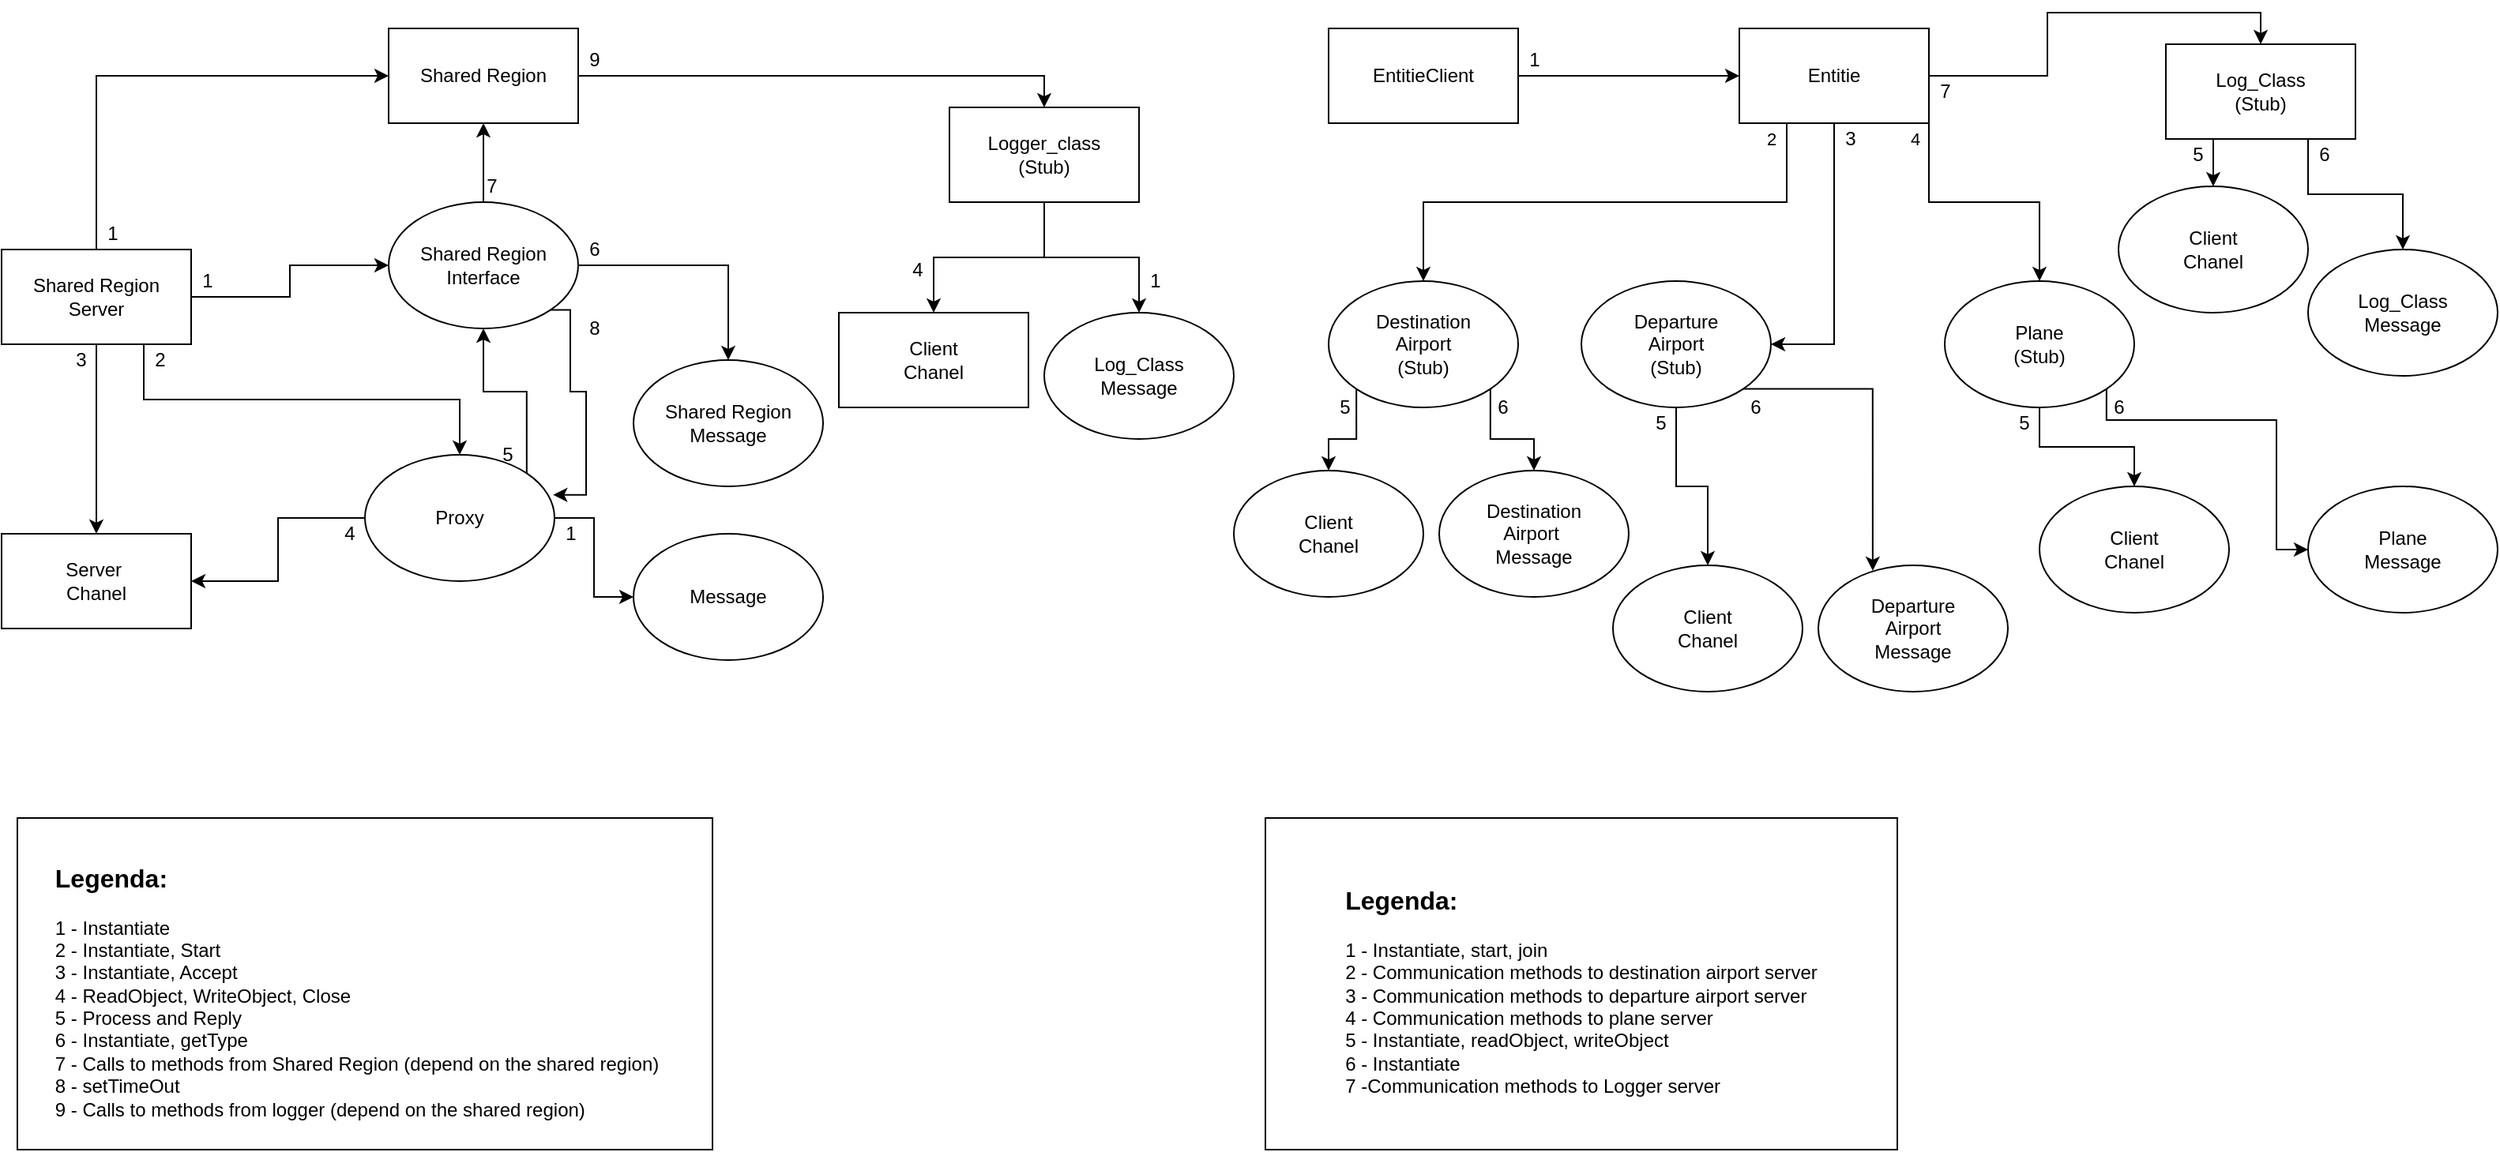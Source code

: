 <mxfile version="14.7.0"><diagram id="TacHLQmpscvLAtwPtsnR" name="Page-1"><mxGraphModel dx="1422" dy="831" grid="1" gridSize="10" guides="1" tooltips="1" connect="1" arrows="1" fold="1" page="1" pageScale="1" pageWidth="1654" pageHeight="1169" math="0" shadow="0"><root><mxCell id="0"/><mxCell id="1" parent="0"/><mxCell id="Zynfb7a1rYclfVSBHS5z-6" style="edgeStyle=orthogonalEdgeStyle;rounded=0;orthogonalLoop=1;jettySize=auto;html=1;exitX=1;exitY=0.5;exitDx=0;exitDy=0;entryX=0;entryY=0.5;entryDx=0;entryDy=0;" parent="1" source="Zynfb7a1rYclfVSBHS5z-1" target="Zynfb7a1rYclfVSBHS5z-4" edge="1"><mxGeometry relative="1" as="geometry"/></mxCell><mxCell id="Zynfb7a1rYclfVSBHS5z-11" style="edgeStyle=orthogonalEdgeStyle;rounded=0;orthogonalLoop=1;jettySize=auto;html=1;exitX=0.5;exitY=1;exitDx=0;exitDy=0;entryX=0.5;entryY=0;entryDx=0;entryDy=0;" parent="1" source="Zynfb7a1rYclfVSBHS5z-1" target="Zynfb7a1rYclfVSBHS5z-3" edge="1"><mxGeometry relative="1" as="geometry"/></mxCell><mxCell id="Zynfb7a1rYclfVSBHS5z-15" style="edgeStyle=orthogonalEdgeStyle;rounded=0;orthogonalLoop=1;jettySize=auto;html=1;exitX=0.5;exitY=0;exitDx=0;exitDy=0;entryX=0;entryY=0.5;entryDx=0;entryDy=0;" parent="1" source="Zynfb7a1rYclfVSBHS5z-1" target="Zynfb7a1rYclfVSBHS5z-10" edge="1"><mxGeometry relative="1" as="geometry"/></mxCell><mxCell id="Zynfb7a1rYclfVSBHS5z-16" style="edgeStyle=orthogonalEdgeStyle;rounded=0;orthogonalLoop=1;jettySize=auto;html=1;exitX=0.75;exitY=1;exitDx=0;exitDy=0;entryX=0.5;entryY=0;entryDx=0;entryDy=0;" parent="1" source="Zynfb7a1rYclfVSBHS5z-1" target="Zynfb7a1rYclfVSBHS5z-9" edge="1"><mxGeometry relative="1" as="geometry"/></mxCell><mxCell id="Zynfb7a1rYclfVSBHS5z-1" value="Shared Region&lt;br&gt;Server" style="rounded=0;whiteSpace=wrap;html=1;" parent="1" vertex="1"><mxGeometry x="60" y="170" width="120" height="60" as="geometry"/></mxCell><mxCell id="Zynfb7a1rYclfVSBHS5z-20" style="edgeStyle=orthogonalEdgeStyle;rounded=0;orthogonalLoop=1;jettySize=auto;html=1;exitX=0.5;exitY=1;exitDx=0;exitDy=0;entryX=0.5;entryY=0;entryDx=0;entryDy=0;" parent="1" source="Zynfb7a1rYclfVSBHS5z-2" target="Zynfb7a1rYclfVSBHS5z-8" edge="1"><mxGeometry relative="1" as="geometry"/></mxCell><mxCell id="On9UxZRyjz_TvPr2O98E-2" style="edgeStyle=orthogonalEdgeStyle;rounded=0;orthogonalLoop=1;jettySize=auto;html=1;exitX=0.5;exitY=1;exitDx=0;exitDy=0;" parent="1" source="Zynfb7a1rYclfVSBHS5z-2" target="On9UxZRyjz_TvPr2O98E-1" edge="1"><mxGeometry relative="1" as="geometry"/></mxCell><mxCell id="Zynfb7a1rYclfVSBHS5z-2" value="&lt;div&gt;Logger_class&lt;/div&gt;&lt;div&gt;(Stub)&lt;/div&gt;" style="rounded=0;whiteSpace=wrap;html=1;" parent="1" vertex="1"><mxGeometry x="660" y="80" width="120" height="60" as="geometry"/></mxCell><mxCell id="Zynfb7a1rYclfVSBHS5z-3" value="Server&amp;nbsp;&lt;br&gt;Chanel" style="rounded=0;whiteSpace=wrap;html=1;" parent="1" vertex="1"><mxGeometry x="60" y="350" width="120" height="60" as="geometry"/></mxCell><mxCell id="Zynfb7a1rYclfVSBHS5z-14" style="edgeStyle=orthogonalEdgeStyle;rounded=0;orthogonalLoop=1;jettySize=auto;html=1;exitX=1;exitY=0.5;exitDx=0;exitDy=0;entryX=0.5;entryY=0;entryDx=0;entryDy=0;" parent="1" source="Zynfb7a1rYclfVSBHS5z-4" target="Zynfb7a1rYclfVSBHS5z-7" edge="1"><mxGeometry relative="1" as="geometry"/></mxCell><mxCell id="Zynfb7a1rYclfVSBHS5z-18" style="edgeStyle=orthogonalEdgeStyle;rounded=0;orthogonalLoop=1;jettySize=auto;html=1;exitX=1;exitY=1;exitDx=0;exitDy=0;entryX=0.993;entryY=0.317;entryDx=0;entryDy=0;entryPerimeter=0;" parent="1" source="Zynfb7a1rYclfVSBHS5z-4" target="Zynfb7a1rYclfVSBHS5z-9" edge="1"><mxGeometry relative="1" as="geometry"><Array as="points"><mxPoint x="420" y="208"/><mxPoint x="420" y="260"/><mxPoint x="430" y="260"/><mxPoint x="430" y="325"/></Array></mxGeometry></mxCell><mxCell id="Zynfb7a1rYclfVSBHS5z-28" style="edgeStyle=orthogonalEdgeStyle;rounded=0;orthogonalLoop=1;jettySize=auto;html=1;exitX=0.5;exitY=0;exitDx=0;exitDy=0;entryX=0.5;entryY=1;entryDx=0;entryDy=0;" parent="1" source="Zynfb7a1rYclfVSBHS5z-4" target="Zynfb7a1rYclfVSBHS5z-10" edge="1"><mxGeometry relative="1" as="geometry"/></mxCell><mxCell id="Zynfb7a1rYclfVSBHS5z-4" value="Shared Region&lt;br&gt;Interface" style="ellipse;whiteSpace=wrap;html=1;" parent="1" vertex="1"><mxGeometry x="305" y="140" width="120" height="80" as="geometry"/></mxCell><mxCell id="Zynfb7a1rYclfVSBHS5z-5" value="Message" style="ellipse;whiteSpace=wrap;html=1;" parent="1" vertex="1"><mxGeometry x="460" y="350" width="120" height="80" as="geometry"/></mxCell><mxCell id="Zynfb7a1rYclfVSBHS5z-7" value="Shared Region&lt;br&gt;Message" style="ellipse;whiteSpace=wrap;html=1;" parent="1" vertex="1"><mxGeometry x="460" y="240" width="120" height="80" as="geometry"/></mxCell><mxCell id="Zynfb7a1rYclfVSBHS5z-8" value="Client&lt;br&gt;Chanel" style="rounded=0;whiteSpace=wrap;html=1;" parent="1" vertex="1"><mxGeometry x="590" y="210" width="120" height="60" as="geometry"/></mxCell><mxCell id="Zynfb7a1rYclfVSBHS5z-13" style="edgeStyle=orthogonalEdgeStyle;rounded=0;orthogonalLoop=1;jettySize=auto;html=1;exitX=1;exitY=0.5;exitDx=0;exitDy=0;" parent="1" source="Zynfb7a1rYclfVSBHS5z-9" target="Zynfb7a1rYclfVSBHS5z-5" edge="1"><mxGeometry relative="1" as="geometry"/></mxCell><mxCell id="Zynfb7a1rYclfVSBHS5z-17" style="edgeStyle=orthogonalEdgeStyle;rounded=0;orthogonalLoop=1;jettySize=auto;html=1;exitX=1;exitY=0;exitDx=0;exitDy=0;" parent="1" source="Zynfb7a1rYclfVSBHS5z-9" target="Zynfb7a1rYclfVSBHS5z-4" edge="1"><mxGeometry relative="1" as="geometry"/></mxCell><mxCell id="Zynfb7a1rYclfVSBHS5z-36" style="edgeStyle=orthogonalEdgeStyle;rounded=0;orthogonalLoop=1;jettySize=auto;html=1;exitX=0;exitY=0.5;exitDx=0;exitDy=0;entryX=1;entryY=0.5;entryDx=0;entryDy=0;" parent="1" source="Zynfb7a1rYclfVSBHS5z-9" target="Zynfb7a1rYclfVSBHS5z-3" edge="1"><mxGeometry relative="1" as="geometry"/></mxCell><mxCell id="Zynfb7a1rYclfVSBHS5z-9" value="Proxy" style="ellipse;whiteSpace=wrap;html=1;" parent="1" vertex="1"><mxGeometry x="290" y="300" width="120" height="80" as="geometry"/></mxCell><mxCell id="Zynfb7a1rYclfVSBHS5z-19" style="edgeStyle=orthogonalEdgeStyle;rounded=0;orthogonalLoop=1;jettySize=auto;html=1;exitX=1;exitY=0.5;exitDx=0;exitDy=0;entryX=0.5;entryY=0;entryDx=0;entryDy=0;" parent="1" source="Zynfb7a1rYclfVSBHS5z-10" target="Zynfb7a1rYclfVSBHS5z-2" edge="1"><mxGeometry relative="1" as="geometry"/></mxCell><mxCell id="Zynfb7a1rYclfVSBHS5z-10" value="Shared Region" style="rounded=0;whiteSpace=wrap;html=1;" parent="1" vertex="1"><mxGeometry x="305" y="30" width="120" height="60" as="geometry"/></mxCell><mxCell id="Zynfb7a1rYclfVSBHS5z-21" value="1" style="text;html=1;align=center;verticalAlign=middle;resizable=0;points=[];autosize=1;strokeColor=none;" parent="1" vertex="1"><mxGeometry x="120" y="150" width="20" height="20" as="geometry"/></mxCell><mxCell id="Zynfb7a1rYclfVSBHS5z-22" value="1" style="text;html=1;align=center;verticalAlign=middle;resizable=0;points=[];autosize=1;strokeColor=none;" parent="1" vertex="1"><mxGeometry x="180" y="180" width="20" height="20" as="geometry"/></mxCell><mxCell id="Zynfb7a1rYclfVSBHS5z-23" value="2" style="text;html=1;align=center;verticalAlign=middle;resizable=0;points=[];autosize=1;strokeColor=none;" parent="1" vertex="1"><mxGeometry x="150" y="230" width="20" height="20" as="geometry"/></mxCell><mxCell id="Zynfb7a1rYclfVSBHS5z-24" value="3" style="text;html=1;align=center;verticalAlign=middle;resizable=0;points=[];autosize=1;strokeColor=none;" parent="1" vertex="1"><mxGeometry x="100" y="230" width="20" height="20" as="geometry"/></mxCell><mxCell id="Zynfb7a1rYclfVSBHS5z-25" value="4" style="text;html=1;align=center;verticalAlign=middle;resizable=0;points=[];autosize=1;strokeColor=none;" parent="1" vertex="1"><mxGeometry x="270" y="340" width="20" height="20" as="geometry"/></mxCell><mxCell id="Zynfb7a1rYclfVSBHS5z-26" value="1" style="text;html=1;align=center;verticalAlign=middle;resizable=0;points=[];autosize=1;strokeColor=none;" parent="1" vertex="1"><mxGeometry x="410" y="340" width="20" height="20" as="geometry"/></mxCell><mxCell id="Zynfb7a1rYclfVSBHS5z-27" value="6" style="text;html=1;align=center;verticalAlign=middle;resizable=0;points=[];autosize=1;strokeColor=none;" parent="1" vertex="1"><mxGeometry x="425" y="160" width="20" height="20" as="geometry"/></mxCell><mxCell id="Zynfb7a1rYclfVSBHS5z-29" value="7" style="text;html=1;align=center;verticalAlign=middle;resizable=0;points=[];autosize=1;strokeColor=none;" parent="1" vertex="1"><mxGeometry x="360" y="120" width="20" height="20" as="geometry"/></mxCell><mxCell id="Zynfb7a1rYclfVSBHS5z-30" value="5" style="text;html=1;align=center;verticalAlign=middle;resizable=0;points=[];autosize=1;strokeColor=none;" parent="1" vertex="1"><mxGeometry x="370" y="290" width="20" height="20" as="geometry"/></mxCell><mxCell id="Zynfb7a1rYclfVSBHS5z-31" value="8" style="text;html=1;align=center;verticalAlign=middle;resizable=0;points=[];autosize=1;strokeColor=none;" parent="1" vertex="1"><mxGeometry x="425" y="210" width="20" height="20" as="geometry"/></mxCell><mxCell id="Zynfb7a1rYclfVSBHS5z-32" value="9" style="text;html=1;align=center;verticalAlign=middle;resizable=0;points=[];autosize=1;strokeColor=none;" parent="1" vertex="1"><mxGeometry x="425" y="40" width="20" height="20" as="geometry"/></mxCell><mxCell id="Zynfb7a1rYclfVSBHS5z-47" style="edgeStyle=orthogonalEdgeStyle;rounded=0;orthogonalLoop=1;jettySize=auto;html=1;exitX=1;exitY=0.5;exitDx=0;exitDy=0;" parent="1" source="Zynfb7a1rYclfVSBHS5z-45" target="Zynfb7a1rYclfVSBHS5z-46" edge="1"><mxGeometry relative="1" as="geometry"/></mxCell><mxCell id="Zynfb7a1rYclfVSBHS5z-45" value="EntitieClient&lt;br&gt;" style="rounded=0;whiteSpace=wrap;html=1;" parent="1" vertex="1"><mxGeometry x="900" y="30" width="120" height="60" as="geometry"/></mxCell><mxCell id="Zynfb7a1rYclfVSBHS5z-52" style="edgeStyle=orthogonalEdgeStyle;rounded=0;orthogonalLoop=1;jettySize=auto;html=1;exitX=1;exitY=0.5;exitDx=0;exitDy=0;entryX=0.5;entryY=0;entryDx=0;entryDy=0;" parent="1" source="Zynfb7a1rYclfVSBHS5z-46" target="Zynfb7a1rYclfVSBHS5z-50" edge="1"><mxGeometry relative="1" as="geometry"/></mxCell><mxCell id="Zynfb7a1rYclfVSBHS5z-53" value="4" style="edgeLabel;html=1;align=center;verticalAlign=middle;resizable=0;points=[];" parent="Zynfb7a1rYclfVSBHS5z-52" vertex="1" connectable="0"><mxGeometry x="0.344" y="4" relative="1" as="geometry"><mxPoint x="-151" y="84" as="offset"/></mxGeometry></mxCell><mxCell id="Zynfb7a1rYclfVSBHS5z-55" style="edgeStyle=orthogonalEdgeStyle;rounded=0;orthogonalLoop=1;jettySize=auto;html=1;exitX=0.5;exitY=1;exitDx=0;exitDy=0;entryX=1;entryY=0.5;entryDx=0;entryDy=0;" parent="1" source="Zynfb7a1rYclfVSBHS5z-46" target="Zynfb7a1rYclfVSBHS5z-48" edge="1"><mxGeometry relative="1" as="geometry"/></mxCell><mxCell id="Zynfb7a1rYclfVSBHS5z-57" style="edgeStyle=orthogonalEdgeStyle;rounded=0;orthogonalLoop=1;jettySize=auto;html=1;entryX=0.5;entryY=0;entryDx=0;entryDy=0;exitX=0.25;exitY=1;exitDx=0;exitDy=0;" parent="1" source="Zynfb7a1rYclfVSBHS5z-46" target="Zynfb7a1rYclfVSBHS5z-49" edge="1"><mxGeometry relative="1" as="geometry"><mxPoint x="1190" y="110" as="sourcePoint"/><Array as="points"><mxPoint x="1190" y="140"/><mxPoint x="960" y="140"/></Array></mxGeometry></mxCell><mxCell id="Zynfb7a1rYclfVSBHS5z-58" value="2" style="edgeLabel;html=1;align=center;verticalAlign=middle;resizable=0;points=[];" parent="Zynfb7a1rYclfVSBHS5z-57" vertex="1" connectable="0"><mxGeometry x="-0.474" y="-2" relative="1" as="geometry"><mxPoint x="27" y="-38" as="offset"/></mxGeometry></mxCell><mxCell id="Zynfb7a1rYclfVSBHS5z-85" style="edgeStyle=orthogonalEdgeStyle;rounded=0;orthogonalLoop=1;jettySize=auto;html=1;exitX=1;exitY=1;exitDx=0;exitDy=0;entryX=0.5;entryY=0;entryDx=0;entryDy=0;" parent="1" source="Zynfb7a1rYclfVSBHS5z-46" target="Zynfb7a1rYclfVSBHS5z-84" edge="1"><mxGeometry relative="1" as="geometry"/></mxCell><mxCell id="Zynfb7a1rYclfVSBHS5z-46" value="Entitie&lt;br&gt;" style="rounded=0;whiteSpace=wrap;html=1;" parent="1" vertex="1"><mxGeometry x="1160" y="30" width="120" height="60" as="geometry"/></mxCell><mxCell id="Zynfb7a1rYclfVSBHS5z-74" style="edgeStyle=orthogonalEdgeStyle;rounded=0;orthogonalLoop=1;jettySize=auto;html=1;exitX=0.5;exitY=1;exitDx=0;exitDy=0;" parent="1" source="Zynfb7a1rYclfVSBHS5z-48" target="Zynfb7a1rYclfVSBHS5z-73" edge="1"><mxGeometry relative="1" as="geometry"/></mxCell><mxCell id="Zynfb7a1rYclfVSBHS5z-75" style="edgeStyle=orthogonalEdgeStyle;rounded=0;orthogonalLoop=1;jettySize=auto;html=1;exitX=1;exitY=1;exitDx=0;exitDy=0;entryX=0.287;entryY=0.043;entryDx=0;entryDy=0;entryPerimeter=0;" parent="1" source="Zynfb7a1rYclfVSBHS5z-48" target="Zynfb7a1rYclfVSBHS5z-72" edge="1"><mxGeometry relative="1" as="geometry"/></mxCell><mxCell id="Zynfb7a1rYclfVSBHS5z-48" value="Departure&lt;br&gt;Airport&lt;br&gt;(Stub)" style="ellipse;whiteSpace=wrap;html=1;" parent="1" vertex="1"><mxGeometry x="1060" y="190" width="120" height="80" as="geometry"/></mxCell><mxCell id="Zynfb7a1rYclfVSBHS5z-66" style="edgeStyle=orthogonalEdgeStyle;rounded=0;orthogonalLoop=1;jettySize=auto;html=1;exitX=0;exitY=1;exitDx=0;exitDy=0;" parent="1" source="Zynfb7a1rYclfVSBHS5z-49" target="Zynfb7a1rYclfVSBHS5z-60" edge="1"><mxGeometry relative="1" as="geometry"/></mxCell><mxCell id="Zynfb7a1rYclfVSBHS5z-67" style="edgeStyle=orthogonalEdgeStyle;rounded=0;orthogonalLoop=1;jettySize=auto;html=1;exitX=1;exitY=1;exitDx=0;exitDy=0;entryX=0.5;entryY=0;entryDx=0;entryDy=0;" parent="1" source="Zynfb7a1rYclfVSBHS5z-49" target="Zynfb7a1rYclfVSBHS5z-61" edge="1"><mxGeometry relative="1" as="geometry"/></mxCell><mxCell id="Zynfb7a1rYclfVSBHS5z-49" value="Destination&lt;br&gt;Airport&lt;br&gt;(Stub)" style="ellipse;whiteSpace=wrap;html=1;" parent="1" vertex="1"><mxGeometry x="900" y="190" width="120" height="80" as="geometry"/></mxCell><mxCell id="Zynfb7a1rYclfVSBHS5z-76" style="edgeStyle=orthogonalEdgeStyle;rounded=0;orthogonalLoop=1;jettySize=auto;html=1;exitX=0.25;exitY=1;exitDx=0;exitDy=0;" parent="1" source="Zynfb7a1rYclfVSBHS5z-50" target="Zynfb7a1rYclfVSBHS5z-71" edge="1"><mxGeometry relative="1" as="geometry"/></mxCell><mxCell id="Zynfb7a1rYclfVSBHS5z-77" style="edgeStyle=orthogonalEdgeStyle;rounded=0;orthogonalLoop=1;jettySize=auto;html=1;exitX=0.75;exitY=1;exitDx=0;exitDy=0;" parent="1" source="Zynfb7a1rYclfVSBHS5z-50" target="Zynfb7a1rYclfVSBHS5z-70" edge="1"><mxGeometry relative="1" as="geometry"/></mxCell><mxCell id="Zynfb7a1rYclfVSBHS5z-50" value="Log_Class&lt;br&gt;(Stub)" style="rounded=0;whiteSpace=wrap;html=1;" parent="1" vertex="1"><mxGeometry x="1430" y="40" width="120" height="60" as="geometry"/></mxCell><mxCell id="Zynfb7a1rYclfVSBHS5z-51" value="1" style="text;html=1;align=center;verticalAlign=middle;resizable=0;points=[];autosize=1;strokeColor=none;" parent="1" vertex="1"><mxGeometry x="1020" y="40" width="20" height="20" as="geometry"/></mxCell><mxCell id="Zynfb7a1rYclfVSBHS5z-59" value="3" style="text;html=1;align=center;verticalAlign=middle;resizable=0;points=[];autosize=1;strokeColor=none;" parent="1" vertex="1"><mxGeometry x="1220" y="90" width="20" height="20" as="geometry"/></mxCell><mxCell id="Zynfb7a1rYclfVSBHS5z-60" value="Client&lt;br&gt;Chanel" style="ellipse;whiteSpace=wrap;html=1;" parent="1" vertex="1"><mxGeometry x="840" y="310" width="120" height="80" as="geometry"/></mxCell><mxCell id="Zynfb7a1rYclfVSBHS5z-61" value="Destination&lt;br&gt;Airport&amp;nbsp;&lt;br&gt;Message" style="ellipse;whiteSpace=wrap;html=1;" parent="1" vertex="1"><mxGeometry x="970" y="310" width="120" height="80" as="geometry"/></mxCell><mxCell id="Zynfb7a1rYclfVSBHS5z-68" value="5" style="text;html=1;align=center;verticalAlign=middle;resizable=0;points=[];autosize=1;strokeColor=none;" parent="1" vertex="1"><mxGeometry x="900" y="260" width="20" height="20" as="geometry"/></mxCell><mxCell id="Zynfb7a1rYclfVSBHS5z-69" value="6" style="text;html=1;align=center;verticalAlign=middle;resizable=0;points=[];autosize=1;strokeColor=none;" parent="1" vertex="1"><mxGeometry x="1000" y="260" width="20" height="20" as="geometry"/></mxCell><mxCell id="Zynfb7a1rYclfVSBHS5z-70" value="Log_Class&lt;br&gt;Message" style="ellipse;whiteSpace=wrap;html=1;" parent="1" vertex="1"><mxGeometry x="1520" y="170" width="120" height="80" as="geometry"/></mxCell><mxCell id="Zynfb7a1rYclfVSBHS5z-71" value="Client&lt;br&gt;Chanel" style="ellipse;whiteSpace=wrap;html=1;" parent="1" vertex="1"><mxGeometry x="1400" y="130" width="120" height="80" as="geometry"/></mxCell><mxCell id="Zynfb7a1rYclfVSBHS5z-72" value="Departure&lt;br&gt;Airport&lt;br&gt;Message" style="ellipse;whiteSpace=wrap;html=1;" parent="1" vertex="1"><mxGeometry x="1210" y="370" width="120" height="80" as="geometry"/></mxCell><mxCell id="Zynfb7a1rYclfVSBHS5z-73" value="Client&lt;br&gt;Chanel" style="ellipse;whiteSpace=wrap;html=1;" parent="1" vertex="1"><mxGeometry x="1080" y="370" width="120" height="80" as="geometry"/></mxCell><mxCell id="Zynfb7a1rYclfVSBHS5z-78" value="5" style="text;html=1;align=center;verticalAlign=middle;resizable=0;points=[];autosize=1;strokeColor=none;" parent="1" vertex="1"><mxGeometry x="1100" y="270" width="20" height="20" as="geometry"/></mxCell><mxCell id="Zynfb7a1rYclfVSBHS5z-79" value="6" style="text;html=1;align=center;verticalAlign=middle;resizable=0;points=[];autosize=1;strokeColor=none;" parent="1" vertex="1"><mxGeometry x="1160" y="260" width="20" height="20" as="geometry"/></mxCell><mxCell id="Zynfb7a1rYclfVSBHS5z-80" value="5" style="text;html=1;align=center;verticalAlign=middle;resizable=0;points=[];autosize=1;strokeColor=none;" parent="1" vertex="1"><mxGeometry x="1440" y="100" width="20" height="20" as="geometry"/></mxCell><mxCell id="Zynfb7a1rYclfVSBHS5z-82" value="6" style="text;html=1;align=center;verticalAlign=middle;resizable=0;points=[];autosize=1;strokeColor=none;" parent="1" vertex="1"><mxGeometry x="1520" y="100" width="20" height="20" as="geometry"/></mxCell><mxCell id="Zynfb7a1rYclfVSBHS5z-89" style="edgeStyle=orthogonalEdgeStyle;rounded=0;orthogonalLoop=1;jettySize=auto;html=1;exitX=0.5;exitY=1;exitDx=0;exitDy=0;entryX=0.5;entryY=0;entryDx=0;entryDy=0;" parent="1" source="Zynfb7a1rYclfVSBHS5z-84" target="Zynfb7a1rYclfVSBHS5z-87" edge="1"><mxGeometry relative="1" as="geometry"/></mxCell><mxCell id="Zynfb7a1rYclfVSBHS5z-91" style="edgeStyle=orthogonalEdgeStyle;rounded=0;orthogonalLoop=1;jettySize=auto;html=1;exitX=1;exitY=1;exitDx=0;exitDy=0;" parent="1" source="Zynfb7a1rYclfVSBHS5z-84" target="Zynfb7a1rYclfVSBHS5z-88" edge="1"><mxGeometry relative="1" as="geometry"><Array as="points"><mxPoint x="1500" y="278"/><mxPoint x="1500" y="360"/><mxPoint x="1600" y="360"/></Array></mxGeometry></mxCell><mxCell id="Zynfb7a1rYclfVSBHS5z-84" value="Plane&lt;br&gt;(Stub)" style="ellipse;whiteSpace=wrap;html=1;" parent="1" vertex="1"><mxGeometry x="1290" y="190" width="120" height="80" as="geometry"/></mxCell><mxCell id="Zynfb7a1rYclfVSBHS5z-86" value="7" style="text;html=1;align=center;verticalAlign=middle;resizable=0;points=[];autosize=1;strokeColor=none;" parent="1" vertex="1"><mxGeometry x="1280" y="60" width="20" height="20" as="geometry"/></mxCell><mxCell id="Zynfb7a1rYclfVSBHS5z-87" value="Client&lt;br&gt;Chanel" style="ellipse;whiteSpace=wrap;html=1;" parent="1" vertex="1"><mxGeometry x="1350" y="320" width="120" height="80" as="geometry"/></mxCell><mxCell id="Zynfb7a1rYclfVSBHS5z-88" value="Plane&lt;br&gt;Message" style="ellipse;whiteSpace=wrap;html=1;" parent="1" vertex="1"><mxGeometry x="1520" y="320" width="120" height="80" as="geometry"/></mxCell><mxCell id="Zynfb7a1rYclfVSBHS5z-90" value="5" style="text;html=1;align=center;verticalAlign=middle;resizable=0;points=[];autosize=1;strokeColor=none;" parent="1" vertex="1"><mxGeometry x="1330" y="270" width="20" height="20" as="geometry"/></mxCell><mxCell id="Zynfb7a1rYclfVSBHS5z-92" value="6" style="text;html=1;align=center;verticalAlign=middle;resizable=0;points=[];autosize=1;strokeColor=none;" parent="1" vertex="1"><mxGeometry x="1390" y="260" width="20" height="20" as="geometry"/></mxCell><mxCell id="On9UxZRyjz_TvPr2O98E-1" value="Log_Class&lt;br&gt;Message" style="ellipse;whiteSpace=wrap;html=1;" parent="1" vertex="1"><mxGeometry x="720" y="210" width="120" height="80" as="geometry"/></mxCell><mxCell id="2S7dxhsf2IQSFeEAEomG-2" value="" style="rounded=0;whiteSpace=wrap;html=1;" vertex="1" parent="1"><mxGeometry x="70" y="530" width="440" height="210" as="geometry"/></mxCell><mxCell id="2S7dxhsf2IQSFeEAEomG-3" value="&lt;div style=&quot;font-size: 16px&quot; align=&quot;left&quot;&gt;&lt;b&gt;&lt;font style=&quot;font-size: 16px&quot;&gt;Legenda&lt;/font&gt;:&lt;/b&gt;&lt;/div&gt;&lt;div align=&quot;left&quot;&gt;&lt;br&gt;&lt;/div&gt;&lt;div align=&quot;left&quot;&gt;1 - Instantiate&lt;br&gt;&lt;/div&gt;&lt;div align=&quot;left&quot;&gt;2 - Instantiate, Start&lt;/div&gt;&lt;div align=&quot;left&quot;&gt;3 - Instantiate, Accept &lt;br&gt;&lt;/div&gt;&lt;div align=&quot;left&quot;&gt;4 - ReadObject, WriteObject, Close&lt;br&gt;&lt;/div&gt;&lt;div align=&quot;left&quot;&gt;5 - Process and Reply&lt;br&gt;&lt;/div&gt;&lt;div align=&quot;left&quot;&gt;6 - Instantiate, getType &lt;br&gt;&lt;/div&gt;&lt;div align=&quot;left&quot;&gt;7 - Calls to methods from Shared Region (depend on the shared region) &lt;br&gt;&lt;/div&gt;&lt;div align=&quot;left&quot;&gt;8 - setTimeOut&lt;br&gt;&lt;/div&gt;&lt;div align=&quot;left&quot;&gt;9 - Calls to methods from logger (depend on the shared region)&lt;/div&gt;" style="text;html=1;strokeColor=none;fillColor=none;align=center;verticalAlign=middle;whiteSpace=wrap;rounded=0;" vertex="1" parent="1"><mxGeometry x="80" y="540" width="410" height="200" as="geometry"/></mxCell><mxCell id="2S7dxhsf2IQSFeEAEomG-4" value="" style="rounded=0;whiteSpace=wrap;html=1;" vertex="1" parent="1"><mxGeometry x="860" y="530" width="400" height="210" as="geometry"/></mxCell><mxCell id="2S7dxhsf2IQSFeEAEomG-5" value="&lt;div style=&quot;font-size: 16px&quot; align=&quot;left&quot;&gt;&lt;b&gt;&lt;font style=&quot;font-size: 16px&quot;&gt;Legenda&lt;/font&gt;:&lt;/b&gt;&lt;/div&gt;&lt;div align=&quot;left&quot;&gt;&lt;br&gt;&lt;/div&gt;&lt;div align=&quot;left&quot;&gt;1 - Instantiate, start, join&lt;br&gt;&lt;/div&gt;&lt;div align=&quot;left&quot;&gt;2 - Communication methods to destination airport server&lt;br&gt;&lt;/div&gt;&lt;div align=&quot;left&quot;&gt;3 - Communication methods to departure airport server&lt;br&gt;&lt;/div&gt;&lt;div align=&quot;left&quot;&gt;4 - Communication methods to plane server &lt;br&gt;&lt;/div&gt;&lt;div align=&quot;left&quot;&gt;5 - Instantiate, readObject, writeObject&lt;br&gt;&lt;/div&gt;&lt;div align=&quot;left&quot;&gt;6 - Instantiate&lt;br&gt;&lt;/div&gt;&lt;div align=&quot;left&quot;&gt;7 -Communication methods to Logger server&lt;br&gt;&lt;/div&gt;" style="text;html=1;strokeColor=none;fillColor=none;align=center;verticalAlign=middle;whiteSpace=wrap;rounded=0;" vertex="1" parent="1"><mxGeometry x="870" y="540" width="380" height="200" as="geometry"/></mxCell><mxCell id="2S7dxhsf2IQSFeEAEomG-6" value="&lt;div&gt;4&lt;/div&gt;&lt;div&gt;&lt;br&gt;&lt;/div&gt;" style="text;html=1;strokeColor=none;fillColor=none;align=center;verticalAlign=middle;whiteSpace=wrap;rounded=0;" vertex="1" parent="1"><mxGeometry x="620" y="180" width="40" height="20" as="geometry"/></mxCell><mxCell id="2S7dxhsf2IQSFeEAEomG-8" value="1" style="text;html=1;align=center;verticalAlign=middle;resizable=0;points=[];autosize=1;strokeColor=none;" vertex="1" parent="1"><mxGeometry x="780" y="180" width="20" height="20" as="geometry"/></mxCell></root></mxGraphModel></diagram></mxfile>